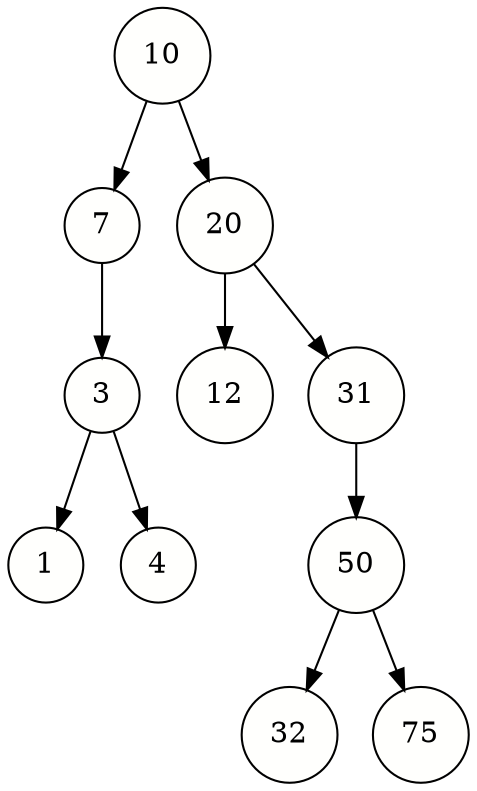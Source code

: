digraph PreOrderBinaryTree {
node [shape=circle, style=filled, color=black, fillcolor="#FFFFFD"];
edge [color=black];
10 -> 7;
10 -> 20;
7 -> 3;
3 -> 1;
3 -> 4;
20 -> 12;
20 -> 31;
31 -> 50;
50 -> 32;
50 -> 75;
}

